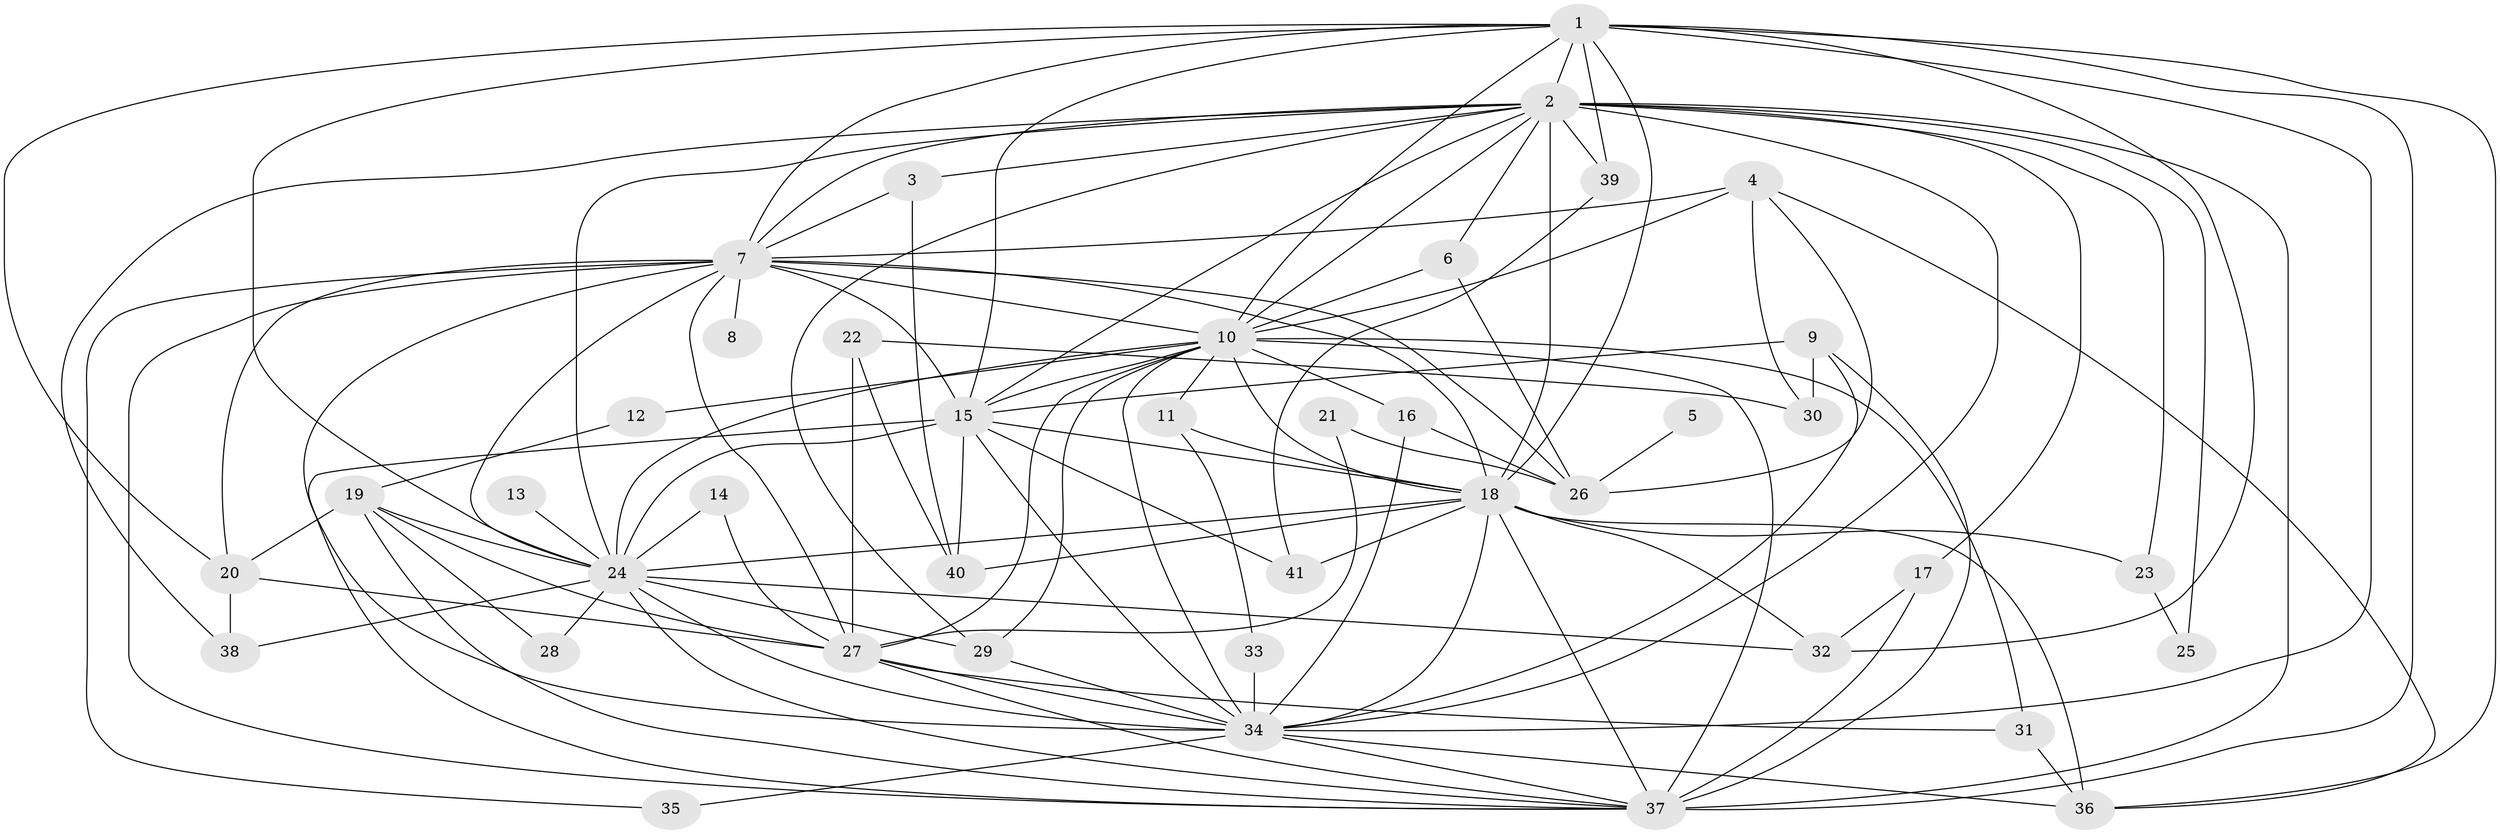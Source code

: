 // original degree distribution, {14: 0.037037037037037035, 21: 0.037037037037037035, 20: 0.012345679012345678, 18: 0.024691358024691357, 16: 0.012345679012345678, 2: 0.5061728395061729, 5: 0.024691358024691357, 3: 0.2345679012345679, 4: 0.07407407407407407, 10: 0.012345679012345678, 7: 0.024691358024691357}
// Generated by graph-tools (version 1.1) at 2025/01/03/09/25 03:01:22]
// undirected, 41 vertices, 116 edges
graph export_dot {
graph [start="1"]
  node [color=gray90,style=filled];
  1;
  2;
  3;
  4;
  5;
  6;
  7;
  8;
  9;
  10;
  11;
  12;
  13;
  14;
  15;
  16;
  17;
  18;
  19;
  20;
  21;
  22;
  23;
  24;
  25;
  26;
  27;
  28;
  29;
  30;
  31;
  32;
  33;
  34;
  35;
  36;
  37;
  38;
  39;
  40;
  41;
  1 -- 2 [weight=2.0];
  1 -- 7 [weight=1.0];
  1 -- 10 [weight=1.0];
  1 -- 15 [weight=1.0];
  1 -- 18 [weight=1.0];
  1 -- 20 [weight=1.0];
  1 -- 24 [weight=1.0];
  1 -- 32 [weight=1.0];
  1 -- 34 [weight=1.0];
  1 -- 36 [weight=1.0];
  1 -- 37 [weight=2.0];
  1 -- 39 [weight=1.0];
  2 -- 3 [weight=1.0];
  2 -- 6 [weight=1.0];
  2 -- 7 [weight=2.0];
  2 -- 10 [weight=2.0];
  2 -- 15 [weight=2.0];
  2 -- 17 [weight=1.0];
  2 -- 18 [weight=3.0];
  2 -- 23 [weight=2.0];
  2 -- 24 [weight=2.0];
  2 -- 25 [weight=1.0];
  2 -- 29 [weight=1.0];
  2 -- 34 [weight=2.0];
  2 -- 37 [weight=2.0];
  2 -- 38 [weight=1.0];
  2 -- 39 [weight=2.0];
  3 -- 7 [weight=1.0];
  3 -- 40 [weight=1.0];
  4 -- 7 [weight=1.0];
  4 -- 10 [weight=1.0];
  4 -- 26 [weight=1.0];
  4 -- 30 [weight=1.0];
  4 -- 36 [weight=1.0];
  5 -- 26 [weight=1.0];
  6 -- 10 [weight=1.0];
  6 -- 26 [weight=1.0];
  7 -- 8 [weight=1.0];
  7 -- 10 [weight=1.0];
  7 -- 15 [weight=2.0];
  7 -- 18 [weight=1.0];
  7 -- 20 [weight=1.0];
  7 -- 24 [weight=1.0];
  7 -- 26 [weight=1.0];
  7 -- 27 [weight=1.0];
  7 -- 34 [weight=3.0];
  7 -- 35 [weight=1.0];
  7 -- 37 [weight=2.0];
  9 -- 15 [weight=1.0];
  9 -- 30 [weight=1.0];
  9 -- 34 [weight=1.0];
  9 -- 37 [weight=1.0];
  10 -- 11 [weight=1.0];
  10 -- 12 [weight=1.0];
  10 -- 15 [weight=1.0];
  10 -- 16 [weight=1.0];
  10 -- 18 [weight=1.0];
  10 -- 24 [weight=2.0];
  10 -- 27 [weight=1.0];
  10 -- 29 [weight=1.0];
  10 -- 31 [weight=3.0];
  10 -- 34 [weight=1.0];
  10 -- 37 [weight=2.0];
  11 -- 18 [weight=1.0];
  11 -- 33 [weight=1.0];
  12 -- 19 [weight=1.0];
  13 -- 24 [weight=1.0];
  14 -- 24 [weight=1.0];
  14 -- 27 [weight=1.0];
  15 -- 18 [weight=2.0];
  15 -- 24 [weight=1.0];
  15 -- 34 [weight=1.0];
  15 -- 37 [weight=1.0];
  15 -- 40 [weight=1.0];
  15 -- 41 [weight=1.0];
  16 -- 26 [weight=1.0];
  16 -- 34 [weight=1.0];
  17 -- 32 [weight=1.0];
  17 -- 37 [weight=1.0];
  18 -- 23 [weight=1.0];
  18 -- 24 [weight=1.0];
  18 -- 32 [weight=2.0];
  18 -- 34 [weight=2.0];
  18 -- 36 [weight=1.0];
  18 -- 37 [weight=2.0];
  18 -- 40 [weight=1.0];
  18 -- 41 [weight=1.0];
  19 -- 20 [weight=1.0];
  19 -- 24 [weight=1.0];
  19 -- 27 [weight=1.0];
  19 -- 28 [weight=1.0];
  19 -- 37 [weight=2.0];
  20 -- 27 [weight=1.0];
  20 -- 38 [weight=1.0];
  21 -- 26 [weight=1.0];
  21 -- 27 [weight=1.0];
  22 -- 27 [weight=1.0];
  22 -- 30 [weight=1.0];
  22 -- 40 [weight=1.0];
  23 -- 25 [weight=1.0];
  24 -- 28 [weight=1.0];
  24 -- 29 [weight=1.0];
  24 -- 32 [weight=1.0];
  24 -- 34 [weight=1.0];
  24 -- 37 [weight=1.0];
  24 -- 38 [weight=1.0];
  27 -- 31 [weight=1.0];
  27 -- 34 [weight=1.0];
  27 -- 37 [weight=1.0];
  29 -- 34 [weight=1.0];
  31 -- 36 [weight=1.0];
  33 -- 34 [weight=2.0];
  34 -- 35 [weight=1.0];
  34 -- 36 [weight=1.0];
  34 -- 37 [weight=1.0];
  39 -- 41 [weight=1.0];
}

